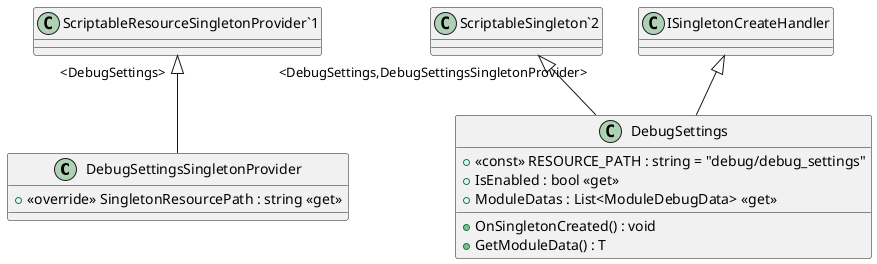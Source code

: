 @startuml
class DebugSettingsSingletonProvider {
    + <<override>> SingletonResourcePath : string <<get>>
}
class DebugSettings {
    + <<const>> RESOURCE_PATH : string = "debug/debug_settings"
    + OnSingletonCreated() : void
    + IsEnabled : bool <<get>>
    + ModuleDatas : List<ModuleDebugData> <<get>>
    + GetModuleData() : T
}
"ScriptableResourceSingletonProvider`1" "<DebugSettings>" <|-- DebugSettingsSingletonProvider
"ScriptableSingleton`2" "<DebugSettings,DebugSettingsSingletonProvider>" <|-- DebugSettings
ISingletonCreateHandler <|-- DebugSettings
@enduml
